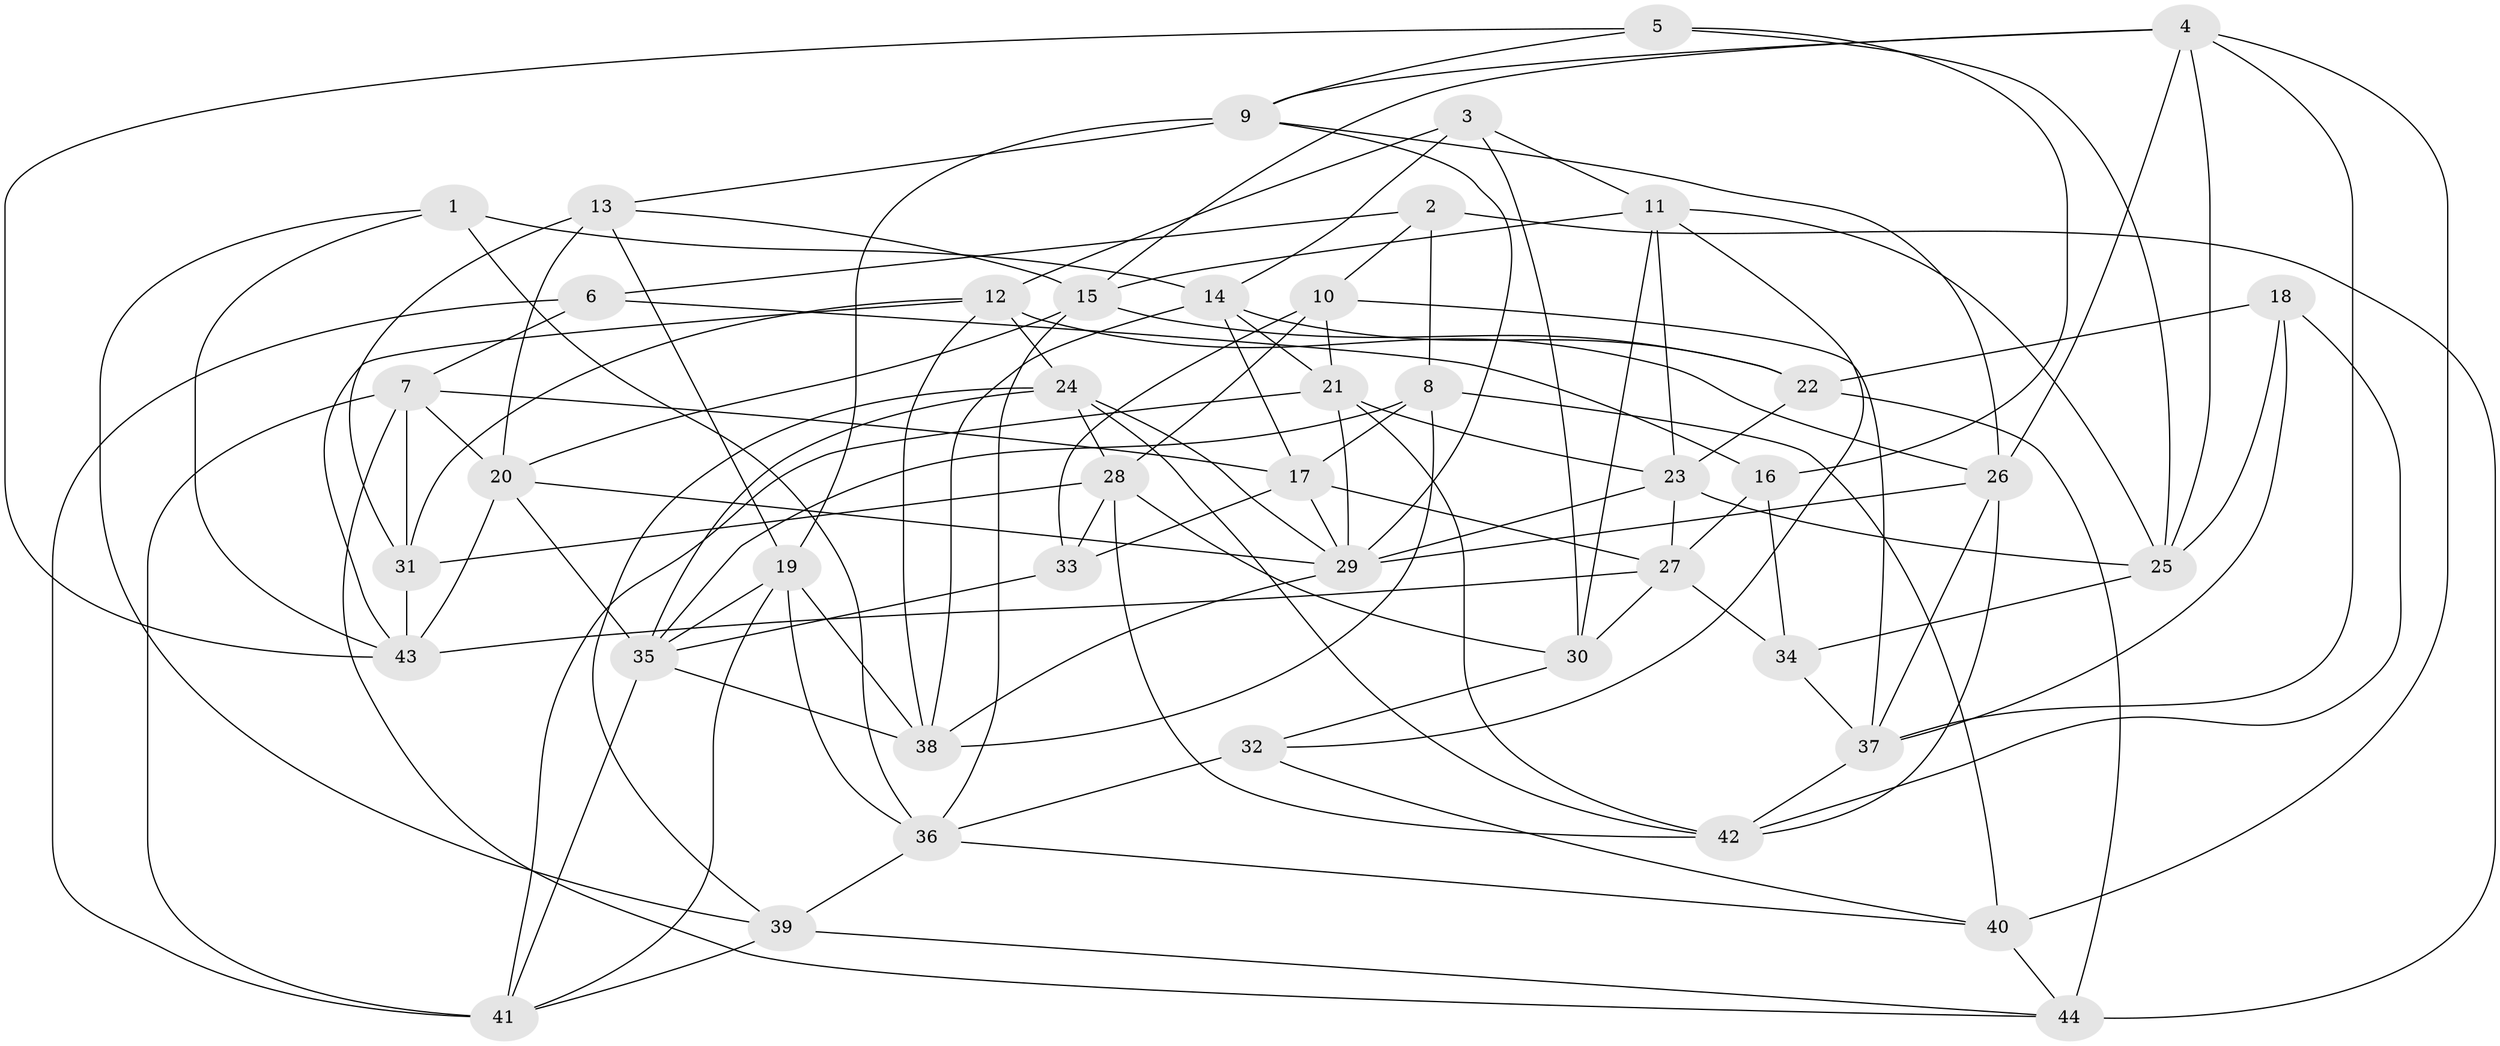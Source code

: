 // original degree distribution, {4: 1.0}
// Generated by graph-tools (version 1.1) at 2025/03/03/09/25 03:03:02]
// undirected, 44 vertices, 119 edges
graph export_dot {
graph [start="1"]
  node [color=gray90,style=filled];
  1;
  2;
  3;
  4;
  5;
  6;
  7;
  8;
  9;
  10;
  11;
  12;
  13;
  14;
  15;
  16;
  17;
  18;
  19;
  20;
  21;
  22;
  23;
  24;
  25;
  26;
  27;
  28;
  29;
  30;
  31;
  32;
  33;
  34;
  35;
  36;
  37;
  38;
  39;
  40;
  41;
  42;
  43;
  44;
  1 -- 14 [weight=1.0];
  1 -- 36 [weight=1.0];
  1 -- 39 [weight=1.0];
  1 -- 43 [weight=1.0];
  2 -- 6 [weight=1.0];
  2 -- 8 [weight=1.0];
  2 -- 10 [weight=1.0];
  2 -- 44 [weight=1.0];
  3 -- 11 [weight=1.0];
  3 -- 12 [weight=1.0];
  3 -- 14 [weight=1.0];
  3 -- 30 [weight=1.0];
  4 -- 9 [weight=1.0];
  4 -- 15 [weight=1.0];
  4 -- 25 [weight=1.0];
  4 -- 26 [weight=1.0];
  4 -- 37 [weight=1.0];
  4 -- 40 [weight=1.0];
  5 -- 9 [weight=1.0];
  5 -- 16 [weight=1.0];
  5 -- 25 [weight=1.0];
  5 -- 43 [weight=1.0];
  6 -- 7 [weight=1.0];
  6 -- 16 [weight=2.0];
  6 -- 41 [weight=2.0];
  7 -- 17 [weight=1.0];
  7 -- 20 [weight=1.0];
  7 -- 31 [weight=1.0];
  7 -- 41 [weight=1.0];
  7 -- 44 [weight=1.0];
  8 -- 17 [weight=1.0];
  8 -- 35 [weight=1.0];
  8 -- 38 [weight=1.0];
  8 -- 40 [weight=2.0];
  9 -- 13 [weight=1.0];
  9 -- 19 [weight=1.0];
  9 -- 26 [weight=1.0];
  9 -- 29 [weight=1.0];
  10 -- 21 [weight=1.0];
  10 -- 28 [weight=1.0];
  10 -- 33 [weight=2.0];
  10 -- 37 [weight=1.0];
  11 -- 15 [weight=1.0];
  11 -- 23 [weight=1.0];
  11 -- 25 [weight=1.0];
  11 -- 30 [weight=1.0];
  11 -- 32 [weight=1.0];
  12 -- 24 [weight=1.0];
  12 -- 26 [weight=1.0];
  12 -- 31 [weight=1.0];
  12 -- 38 [weight=1.0];
  12 -- 43 [weight=1.0];
  13 -- 15 [weight=1.0];
  13 -- 19 [weight=1.0];
  13 -- 20 [weight=1.0];
  13 -- 31 [weight=2.0];
  14 -- 17 [weight=1.0];
  14 -- 21 [weight=1.0];
  14 -- 22 [weight=1.0];
  14 -- 38 [weight=1.0];
  15 -- 20 [weight=1.0];
  15 -- 22 [weight=1.0];
  15 -- 36 [weight=1.0];
  16 -- 27 [weight=2.0];
  16 -- 34 [weight=1.0];
  17 -- 27 [weight=1.0];
  17 -- 29 [weight=1.0];
  17 -- 33 [weight=1.0];
  18 -- 22 [weight=1.0];
  18 -- 25 [weight=1.0];
  18 -- 37 [weight=1.0];
  18 -- 42 [weight=1.0];
  19 -- 35 [weight=1.0];
  19 -- 36 [weight=1.0];
  19 -- 38 [weight=1.0];
  19 -- 41 [weight=1.0];
  20 -- 29 [weight=1.0];
  20 -- 35 [weight=1.0];
  20 -- 43 [weight=1.0];
  21 -- 23 [weight=1.0];
  21 -- 29 [weight=1.0];
  21 -- 41 [weight=1.0];
  21 -- 42 [weight=1.0];
  22 -- 23 [weight=1.0];
  22 -- 44 [weight=2.0];
  23 -- 25 [weight=1.0];
  23 -- 27 [weight=1.0];
  23 -- 29 [weight=1.0];
  24 -- 28 [weight=1.0];
  24 -- 29 [weight=1.0];
  24 -- 35 [weight=1.0];
  24 -- 39 [weight=1.0];
  24 -- 42 [weight=1.0];
  25 -- 34 [weight=1.0];
  26 -- 29 [weight=1.0];
  26 -- 37 [weight=1.0];
  26 -- 42 [weight=1.0];
  27 -- 30 [weight=2.0];
  27 -- 34 [weight=1.0];
  27 -- 43 [weight=1.0];
  28 -- 30 [weight=1.0];
  28 -- 31 [weight=1.0];
  28 -- 33 [weight=1.0];
  28 -- 42 [weight=1.0];
  29 -- 38 [weight=1.0];
  30 -- 32 [weight=1.0];
  31 -- 43 [weight=1.0];
  32 -- 36 [weight=1.0];
  32 -- 40 [weight=1.0];
  33 -- 35 [weight=2.0];
  34 -- 37 [weight=1.0];
  35 -- 38 [weight=1.0];
  35 -- 41 [weight=1.0];
  36 -- 39 [weight=1.0];
  36 -- 40 [weight=1.0];
  37 -- 42 [weight=1.0];
  39 -- 41 [weight=2.0];
  39 -- 44 [weight=1.0];
  40 -- 44 [weight=1.0];
}
